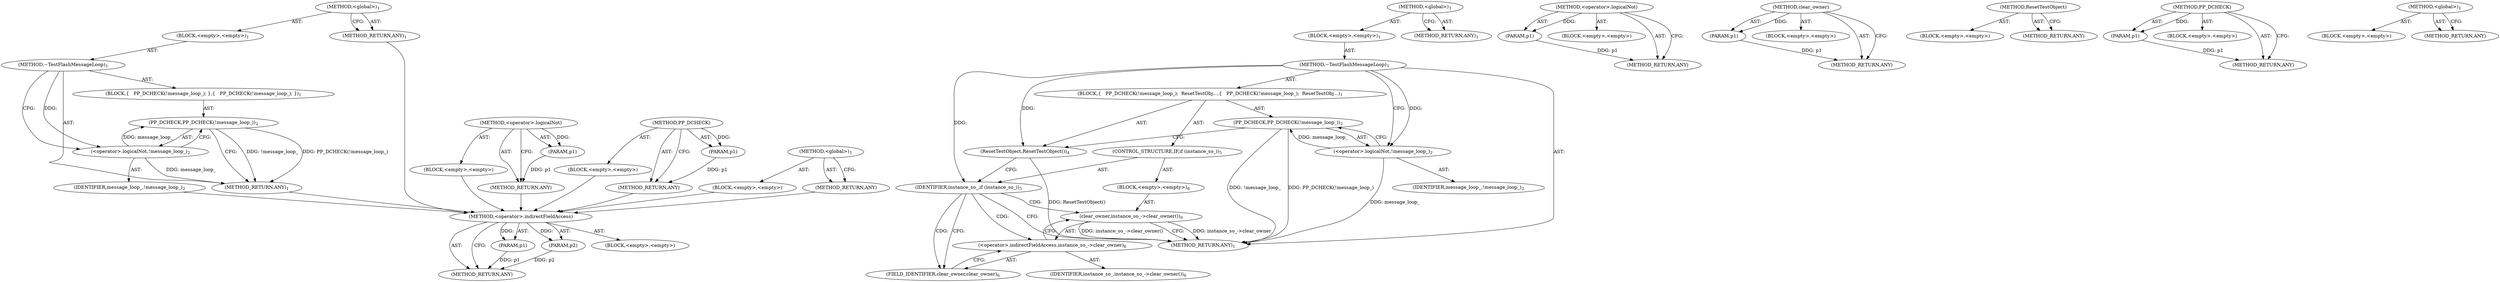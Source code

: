 digraph "&lt;global&gt;" {
vulnerable_6 [label=<(METHOD,&lt;global&gt;)<SUB>1</SUB>>];
vulnerable_7 [label=<(BLOCK,&lt;empty&gt;,&lt;empty&gt;)<SUB>1</SUB>>];
vulnerable_8 [label=<(METHOD,~TestFlashMessageLoop)<SUB>1</SUB>>];
vulnerable_9 [label=<(BLOCK,{
   PP_DCHECK(!message_loop_);
 },{
   PP_DCHECK(!message_loop_);
 })<SUB>1</SUB>>];
vulnerable_10 [label=<(PP_DCHECK,PP_DCHECK(!message_loop_))<SUB>2</SUB>>];
vulnerable_11 [label=<(&lt;operator&gt;.logicalNot,!message_loop_)<SUB>2</SUB>>];
vulnerable_12 [label=<(IDENTIFIER,message_loop_,!message_loop_)<SUB>2</SUB>>];
vulnerable_13 [label=<(METHOD_RETURN,ANY)<SUB>1</SUB>>];
vulnerable_15 [label=<(METHOD_RETURN,ANY)<SUB>1</SUB>>];
vulnerable_32 [label=<(METHOD,&lt;operator&gt;.logicalNot)>];
vulnerable_33 [label=<(PARAM,p1)>];
vulnerable_34 [label=<(BLOCK,&lt;empty&gt;,&lt;empty&gt;)>];
vulnerable_35 [label=<(METHOD_RETURN,ANY)>];
vulnerable_28 [label=<(METHOD,PP_DCHECK)>];
vulnerable_29 [label=<(PARAM,p1)>];
vulnerable_30 [label=<(BLOCK,&lt;empty&gt;,&lt;empty&gt;)>];
vulnerable_31 [label=<(METHOD_RETURN,ANY)>];
vulnerable_22 [label=<(METHOD,&lt;global&gt;)<SUB>1</SUB>>];
vulnerable_23 [label=<(BLOCK,&lt;empty&gt;,&lt;empty&gt;)>];
vulnerable_24 [label=<(METHOD_RETURN,ANY)>];
fixed_51 [label=<(METHOD,&lt;operator&gt;.indirectFieldAccess)>];
fixed_52 [label=<(PARAM,p1)>];
fixed_53 [label=<(PARAM,p2)>];
fixed_54 [label=<(BLOCK,&lt;empty&gt;,&lt;empty&gt;)>];
fixed_55 [label=<(METHOD_RETURN,ANY)>];
fixed_6 [label=<(METHOD,&lt;global&gt;)<SUB>1</SUB>>];
fixed_7 [label=<(BLOCK,&lt;empty&gt;,&lt;empty&gt;)<SUB>1</SUB>>];
fixed_8 [label=<(METHOD,~TestFlashMessageLoop)<SUB>1</SUB>>];
fixed_9 [label=<(BLOCK,{
   PP_DCHECK(!message_loop_);

  ResetTestObj...,{
   PP_DCHECK(!message_loop_);

  ResetTestObj...)<SUB>1</SUB>>];
fixed_10 [label=<(PP_DCHECK,PP_DCHECK(!message_loop_))<SUB>2</SUB>>];
fixed_11 [label=<(&lt;operator&gt;.logicalNot,!message_loop_)<SUB>2</SUB>>];
fixed_12 [label=<(IDENTIFIER,message_loop_,!message_loop_)<SUB>2</SUB>>];
fixed_13 [label=<(ResetTestObject,ResetTestObject())<SUB>4</SUB>>];
fixed_14 [label=<(CONTROL_STRUCTURE,IF,if (instance_so_))<SUB>5</SUB>>];
fixed_15 [label=<(IDENTIFIER,instance_so_,if (instance_so_))<SUB>5</SUB>>];
fixed_16 [label=<(BLOCK,&lt;empty&gt;,&lt;empty&gt;)<SUB>6</SUB>>];
fixed_17 [label=<(clear_owner,instance_so_-&gt;clear_owner())<SUB>6</SUB>>];
fixed_18 [label=<(&lt;operator&gt;.indirectFieldAccess,instance_so_-&gt;clear_owner)<SUB>6</SUB>>];
fixed_19 [label=<(IDENTIFIER,instance_so_,instance_so_-&gt;clear_owner())<SUB>6</SUB>>];
fixed_20 [label=<(FIELD_IDENTIFIER,clear_owner,clear_owner)<SUB>6</SUB>>];
fixed_21 [label=<(METHOD_RETURN,ANY)<SUB>1</SUB>>];
fixed_23 [label=<(METHOD_RETURN,ANY)<SUB>1</SUB>>];
fixed_40 [label=<(METHOD,&lt;operator&gt;.logicalNot)>];
fixed_41 [label=<(PARAM,p1)>];
fixed_42 [label=<(BLOCK,&lt;empty&gt;,&lt;empty&gt;)>];
fixed_43 [label=<(METHOD_RETURN,ANY)>];
fixed_47 [label=<(METHOD,clear_owner)>];
fixed_48 [label=<(PARAM,p1)>];
fixed_49 [label=<(BLOCK,&lt;empty&gt;,&lt;empty&gt;)>];
fixed_50 [label=<(METHOD_RETURN,ANY)>];
fixed_44 [label=<(METHOD,ResetTestObject)>];
fixed_45 [label=<(BLOCK,&lt;empty&gt;,&lt;empty&gt;)>];
fixed_46 [label=<(METHOD_RETURN,ANY)>];
fixed_36 [label=<(METHOD,PP_DCHECK)>];
fixed_37 [label=<(PARAM,p1)>];
fixed_38 [label=<(BLOCK,&lt;empty&gt;,&lt;empty&gt;)>];
fixed_39 [label=<(METHOD_RETURN,ANY)>];
fixed_30 [label=<(METHOD,&lt;global&gt;)<SUB>1</SUB>>];
fixed_31 [label=<(BLOCK,&lt;empty&gt;,&lt;empty&gt;)>];
fixed_32 [label=<(METHOD_RETURN,ANY)>];
vulnerable_6 -> vulnerable_7  [key=0, label="AST: "];
vulnerable_6 -> vulnerable_15  [key=0, label="AST: "];
vulnerable_6 -> vulnerable_15  [key=1, label="CFG: "];
vulnerable_7 -> vulnerable_8  [key=0, label="AST: "];
vulnerable_8 -> vulnerable_9  [key=0, label="AST: "];
vulnerable_8 -> vulnerable_13  [key=0, label="AST: "];
vulnerable_8 -> vulnerable_11  [key=0, label="CFG: "];
vulnerable_8 -> vulnerable_11  [key=1, label="DDG: "];
vulnerable_9 -> vulnerable_10  [key=0, label="AST: "];
vulnerable_10 -> vulnerable_11  [key=0, label="AST: "];
vulnerable_10 -> vulnerable_13  [key=0, label="CFG: "];
vulnerable_10 -> vulnerable_13  [key=1, label="DDG: !message_loop_"];
vulnerable_10 -> vulnerable_13  [key=2, label="DDG: PP_DCHECK(!message_loop_)"];
vulnerable_11 -> vulnerable_12  [key=0, label="AST: "];
vulnerable_11 -> vulnerable_10  [key=0, label="CFG: "];
vulnerable_11 -> vulnerable_10  [key=1, label="DDG: message_loop_"];
vulnerable_11 -> vulnerable_13  [key=0, label="DDG: message_loop_"];
vulnerable_12 -> fixed_51  [key=0];
vulnerable_13 -> fixed_51  [key=0];
vulnerable_15 -> fixed_51  [key=0];
vulnerable_32 -> vulnerable_33  [key=0, label="AST: "];
vulnerable_32 -> vulnerable_33  [key=1, label="DDG: "];
vulnerable_32 -> vulnerable_34  [key=0, label="AST: "];
vulnerable_32 -> vulnerable_35  [key=0, label="AST: "];
vulnerable_32 -> vulnerable_35  [key=1, label="CFG: "];
vulnerable_33 -> vulnerable_35  [key=0, label="DDG: p1"];
vulnerable_34 -> fixed_51  [key=0];
vulnerable_35 -> fixed_51  [key=0];
vulnerable_28 -> vulnerable_29  [key=0, label="AST: "];
vulnerable_28 -> vulnerable_29  [key=1, label="DDG: "];
vulnerable_28 -> vulnerable_30  [key=0, label="AST: "];
vulnerable_28 -> vulnerable_31  [key=0, label="AST: "];
vulnerable_28 -> vulnerable_31  [key=1, label="CFG: "];
vulnerable_29 -> vulnerable_31  [key=0, label="DDG: p1"];
vulnerable_30 -> fixed_51  [key=0];
vulnerable_31 -> fixed_51  [key=0];
vulnerable_22 -> vulnerable_23  [key=0, label="AST: "];
vulnerable_22 -> vulnerable_24  [key=0, label="AST: "];
vulnerable_22 -> vulnerable_24  [key=1, label="CFG: "];
vulnerable_23 -> fixed_51  [key=0];
vulnerable_24 -> fixed_51  [key=0];
fixed_51 -> fixed_52  [key=0, label="AST: "];
fixed_51 -> fixed_52  [key=1, label="DDG: "];
fixed_51 -> fixed_54  [key=0, label="AST: "];
fixed_51 -> fixed_53  [key=0, label="AST: "];
fixed_51 -> fixed_53  [key=1, label="DDG: "];
fixed_51 -> fixed_55  [key=0, label="AST: "];
fixed_51 -> fixed_55  [key=1, label="CFG: "];
fixed_52 -> fixed_55  [key=0, label="DDG: p1"];
fixed_53 -> fixed_55  [key=0, label="DDG: p2"];
fixed_6 -> fixed_7  [key=0, label="AST: "];
fixed_6 -> fixed_23  [key=0, label="AST: "];
fixed_6 -> fixed_23  [key=1, label="CFG: "];
fixed_7 -> fixed_8  [key=0, label="AST: "];
fixed_8 -> fixed_9  [key=0, label="AST: "];
fixed_8 -> fixed_21  [key=0, label="AST: "];
fixed_8 -> fixed_11  [key=0, label="CFG: "];
fixed_8 -> fixed_11  [key=1, label="DDG: "];
fixed_8 -> fixed_13  [key=0, label="DDG: "];
fixed_8 -> fixed_15  [key=0, label="DDG: "];
fixed_9 -> fixed_10  [key=0, label="AST: "];
fixed_9 -> fixed_13  [key=0, label="AST: "];
fixed_9 -> fixed_14  [key=0, label="AST: "];
fixed_10 -> fixed_11  [key=0, label="AST: "];
fixed_10 -> fixed_13  [key=0, label="CFG: "];
fixed_10 -> fixed_21  [key=0, label="DDG: !message_loop_"];
fixed_10 -> fixed_21  [key=1, label="DDG: PP_DCHECK(!message_loop_)"];
fixed_11 -> fixed_12  [key=0, label="AST: "];
fixed_11 -> fixed_10  [key=0, label="CFG: "];
fixed_11 -> fixed_10  [key=1, label="DDG: message_loop_"];
fixed_11 -> fixed_21  [key=0, label="DDG: message_loop_"];
fixed_13 -> fixed_15  [key=0, label="CFG: "];
fixed_13 -> fixed_21  [key=0, label="DDG: ResetTestObject()"];
fixed_14 -> fixed_15  [key=0, label="AST: "];
fixed_14 -> fixed_16  [key=0, label="AST: "];
fixed_15 -> fixed_21  [key=0, label="CFG: "];
fixed_15 -> fixed_20  [key=0, label="CFG: "];
fixed_15 -> fixed_20  [key=1, label="CDG: "];
fixed_15 -> fixed_17  [key=0, label="CDG: "];
fixed_15 -> fixed_18  [key=0, label="CDG: "];
fixed_16 -> fixed_17  [key=0, label="AST: "];
fixed_17 -> fixed_18  [key=0, label="AST: "];
fixed_17 -> fixed_21  [key=0, label="CFG: "];
fixed_17 -> fixed_21  [key=1, label="DDG: instance_so_-&gt;clear_owner"];
fixed_17 -> fixed_21  [key=2, label="DDG: instance_so_-&gt;clear_owner()"];
fixed_18 -> fixed_19  [key=0, label="AST: "];
fixed_18 -> fixed_20  [key=0, label="AST: "];
fixed_18 -> fixed_17  [key=0, label="CFG: "];
fixed_20 -> fixed_18  [key=0, label="CFG: "];
fixed_40 -> fixed_41  [key=0, label="AST: "];
fixed_40 -> fixed_41  [key=1, label="DDG: "];
fixed_40 -> fixed_42  [key=0, label="AST: "];
fixed_40 -> fixed_43  [key=0, label="AST: "];
fixed_40 -> fixed_43  [key=1, label="CFG: "];
fixed_41 -> fixed_43  [key=0, label="DDG: p1"];
fixed_47 -> fixed_48  [key=0, label="AST: "];
fixed_47 -> fixed_48  [key=1, label="DDG: "];
fixed_47 -> fixed_49  [key=0, label="AST: "];
fixed_47 -> fixed_50  [key=0, label="AST: "];
fixed_47 -> fixed_50  [key=1, label="CFG: "];
fixed_48 -> fixed_50  [key=0, label="DDG: p1"];
fixed_44 -> fixed_45  [key=0, label="AST: "];
fixed_44 -> fixed_46  [key=0, label="AST: "];
fixed_44 -> fixed_46  [key=1, label="CFG: "];
fixed_36 -> fixed_37  [key=0, label="AST: "];
fixed_36 -> fixed_37  [key=1, label="DDG: "];
fixed_36 -> fixed_38  [key=0, label="AST: "];
fixed_36 -> fixed_39  [key=0, label="AST: "];
fixed_36 -> fixed_39  [key=1, label="CFG: "];
fixed_37 -> fixed_39  [key=0, label="DDG: p1"];
fixed_30 -> fixed_31  [key=0, label="AST: "];
fixed_30 -> fixed_32  [key=0, label="AST: "];
fixed_30 -> fixed_32  [key=1, label="CFG: "];
}

